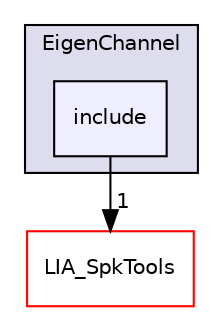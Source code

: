 digraph "LIA_SpkDet/EigenChannel/include" {
  compound=true
  node [ fontsize="10", fontname="Helvetica"];
  edge [ labelfontsize="10", labelfontname="Helvetica"];
  subgraph clusterdir_51b02ac20858b2cd5d01b78cc8d27a8f {
    graph [ bgcolor="#ddddee", pencolor="black", label="EigenChannel" fontname="Helvetica", fontsize="10", URL="dir_51b02ac20858b2cd5d01b78cc8d27a8f.html"]
  dir_bd05d9c5ccd0cf2020d8907e58432f5d [shape=box, label="include", style="filled", fillcolor="#eeeeff", pencolor="black", URL="dir_bd05d9c5ccd0cf2020d8907e58432f5d.html"];
  }
  dir_7b9f40c7474acebf25e66f966c5b9c6a [shape=box label="LIA_SpkTools" fillcolor="white" style="filled" color="red" URL="dir_7b9f40c7474acebf25e66f966c5b9c6a.html"];
  dir_bd05d9c5ccd0cf2020d8907e58432f5d->dir_7b9f40c7474acebf25e66f966c5b9c6a [headlabel="1", labeldistance=1.5 headhref="dir_000053_000110.html"];
}

